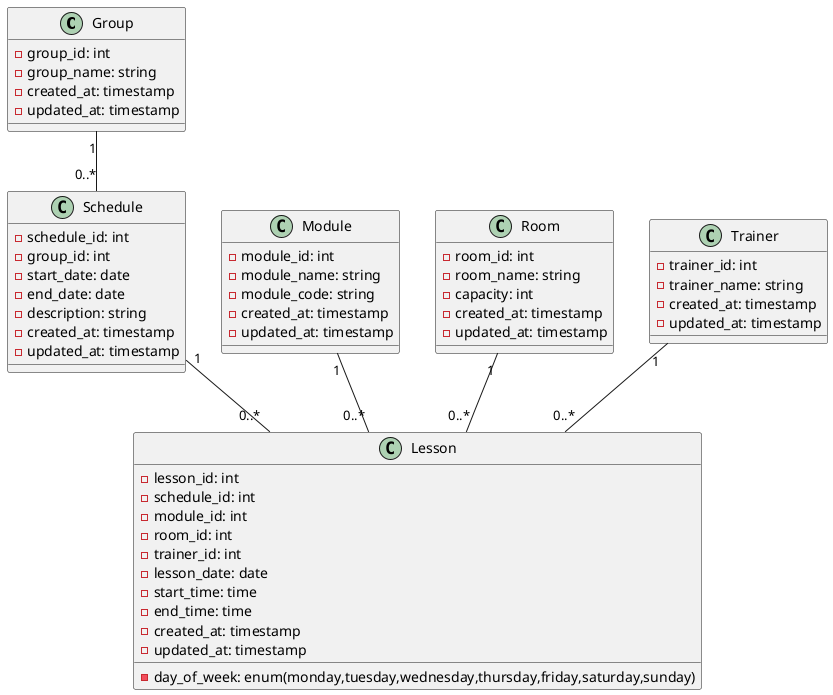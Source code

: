 @startuml

class Group {
  -group_id: int
  -group_name: string
  -created_at: timestamp
  -updated_at: timestamp
}

class Schedule {
  -schedule_id: int
  -group_id: int
  -start_date: date
  -end_date: date
  -description: string
  -created_at: timestamp
  -updated_at: timestamp
}

class Lesson {
  -lesson_id: int
  -schedule_id: int
  -module_id: int
  -room_id: int
  -trainer_id: int
  -lesson_date: date
  -start_time: time
  -end_time: time
  -day_of_week: enum(monday,tuesday,wednesday,thursday,friday,saturday,sunday)
  -created_at: timestamp
  -updated_at: timestamp
}

class Module {
  -module_id: int
  -module_name: string
  -module_code: string
  -created_at: timestamp
  -updated_at: timestamp
}

class Room {
  -room_id: int
  -room_name: string
  -capacity: int
  -created_at: timestamp
  -updated_at: timestamp
}

class Trainer {
  -trainer_id: int
  -trainer_name: string
  -created_at: timestamp
  -updated_at: timestamp
}

' Relationships with 0, 1, * notation
Group "1" -- "0..*" Schedule 
Schedule "1" -- "0..*" Lesson
Module "1" -- "0..*" Lesson
Room "1" -- "0..*" Lesson 
Trainer "1" -- "0..*" Lesson

@enduml